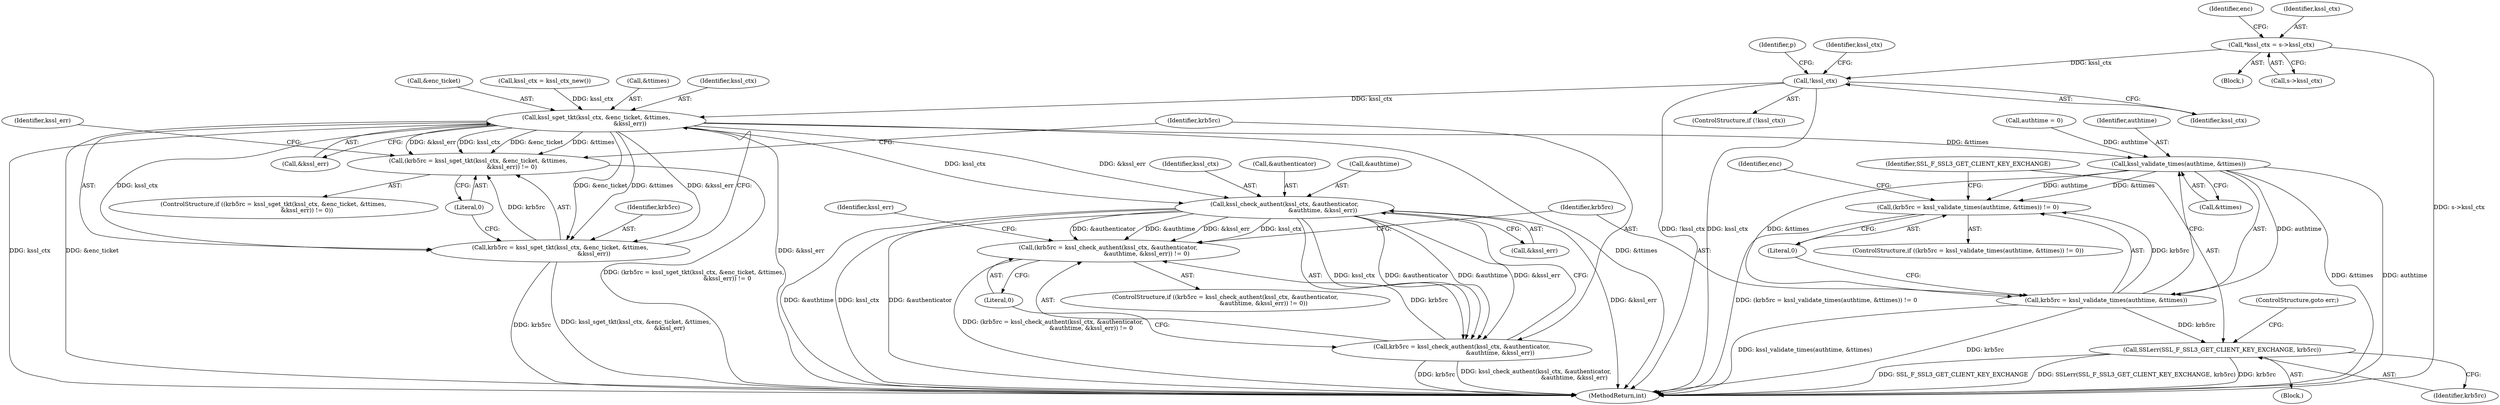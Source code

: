 digraph "0_openssl_3c66a669dfc7b3792f7af0758ea26fe8502ce70c@pointer" {
"1000842" [label="(Call,!kssl_ctx)"];
"1000815" [label="(Call,*kssl_ctx = s->kssl_ctx)"];
"1000980" [label="(Call,kssl_sget_tkt(kssl_ctx, &enc_ticket, &ttimes,\n                                    &kssl_err))"];
"1000977" [label="(Call,(krb5rc = kssl_sget_tkt(kssl_ctx, &enc_ticket, &ttimes,\n                                    &kssl_err)) != 0)"];
"1000978" [label="(Call,krb5rc = kssl_sget_tkt(kssl_ctx, &enc_ticket, &ttimes,\n                                    &kssl_err))"];
"1001007" [label="(Call,kssl_check_authent(kssl_ctx, &authenticator,\n                                         &authtime, &kssl_err))"];
"1001004" [label="(Call,(krb5rc = kssl_check_authent(kssl_ctx, &authenticator,\n                                         &authtime, &kssl_err)) != 0)"];
"1001005" [label="(Call,krb5rc = kssl_check_authent(kssl_ctx, &authenticator,\n                                         &authtime, &kssl_err))"];
"1001034" [label="(Call,kssl_validate_times(authtime, &ttimes))"];
"1001031" [label="(Call,(krb5rc = kssl_validate_times(authtime, &ttimes)) != 0)"];
"1001032" [label="(Call,krb5rc = kssl_validate_times(authtime, &ttimes))"];
"1001040" [label="(Call,SSLerr(SSL_F_SSL3_GET_CLIENT_KEY_EXCHANGE, krb5rc))"];
"1001005" [label="(Call,krb5rc = kssl_check_authent(kssl_ctx, &authenticator,\n                                         &authtime, &kssl_err))"];
"1001038" [label="(Literal,0)"];
"1000984" [label="(Call,&ttimes)"];
"1001033" [label="(Identifier,krb5rc)"];
"1001008" [label="(Identifier,kssl_ctx)"];
"1001039" [label="(Block,)"];
"1000830" [label="(Call,authtime = 0)"];
"1001043" [label="(ControlStructure,goto err;)"];
"1000848" [label="(Identifier,p)"];
"1000981" [label="(Identifier,kssl_ctx)"];
"1001007" [label="(Call,kssl_check_authent(kssl_ctx, &authenticator,\n                                         &authtime, &kssl_err))"];
"1001009" [label="(Call,&authenticator)"];
"1001042" [label="(Identifier,krb5rc)"];
"1001020" [label="(Identifier,kssl_err)"];
"1000980" [label="(Call,kssl_sget_tkt(kssl_ctx, &enc_ticket, &ttimes,\n                                    &kssl_err))"];
"1001034" [label="(Call,kssl_validate_times(authtime, &ttimes))"];
"1001032" [label="(Call,krb5rc = kssl_validate_times(authtime, &ttimes))"];
"1000845" [label="(Identifier,kssl_ctx)"];
"1000986" [label="(Call,&kssl_err)"];
"1000843" [label="(Identifier,kssl_ctx)"];
"1000823" [label="(Identifier,enc)"];
"1001030" [label="(ControlStructure,if ((krb5rc = kssl_validate_times(authtime, &ttimes)) != 0))"];
"1000993" [label="(Identifier,kssl_err)"];
"1001047" [label="(Identifier,enc)"];
"1000976" [label="(ControlStructure,if ((krb5rc = kssl_sget_tkt(kssl_ctx, &enc_ticket, &ttimes,\n                                    &kssl_err)) != 0))"];
"1002162" [label="(MethodReturn,int)"];
"1001006" [label="(Identifier,krb5rc)"];
"1000977" [label="(Call,(krb5rc = kssl_sget_tkt(kssl_ctx, &enc_ticket, &ttimes,\n                                    &kssl_err)) != 0)"];
"1001013" [label="(Call,&kssl_err)"];
"1001040" [label="(Call,SSLerr(SSL_F_SSL3_GET_CLIENT_KEY_EXCHANGE, krb5rc))"];
"1000817" [label="(Call,s->kssl_ctx)"];
"1000988" [label="(Literal,0)"];
"1000982" [label="(Call,&enc_ticket)"];
"1000844" [label="(Call,kssl_ctx = kssl_ctx_new())"];
"1000842" [label="(Call,!kssl_ctx)"];
"1000816" [label="(Identifier,kssl_ctx)"];
"1001041" [label="(Identifier,SSL_F_SSL3_GET_CLIENT_KEY_EXCHANGE)"];
"1001015" [label="(Literal,0)"];
"1000978" [label="(Call,krb5rc = kssl_sget_tkt(kssl_ctx, &enc_ticket, &ttimes,\n                                    &kssl_err))"];
"1000841" [label="(ControlStructure,if (!kssl_ctx))"];
"1001003" [label="(ControlStructure,if ((krb5rc = kssl_check_authent(kssl_ctx, &authenticator,\n                                         &authtime, &kssl_err)) != 0))"];
"1001011" [label="(Call,&authtime)"];
"1000979" [label="(Identifier,krb5rc)"];
"1001004" [label="(Call,(krb5rc = kssl_check_authent(kssl_ctx, &authenticator,\n                                         &authtime, &kssl_err)) != 0)"];
"1000809" [label="(Block,)"];
"1001035" [label="(Identifier,authtime)"];
"1000815" [label="(Call,*kssl_ctx = s->kssl_ctx)"];
"1001031" [label="(Call,(krb5rc = kssl_validate_times(authtime, &ttimes)) != 0)"];
"1001036" [label="(Call,&ttimes)"];
"1000842" -> "1000841"  [label="AST: "];
"1000842" -> "1000843"  [label="CFG: "];
"1000843" -> "1000842"  [label="AST: "];
"1000845" -> "1000842"  [label="CFG: "];
"1000848" -> "1000842"  [label="CFG: "];
"1000842" -> "1002162"  [label="DDG: kssl_ctx"];
"1000842" -> "1002162"  [label="DDG: !kssl_ctx"];
"1000815" -> "1000842"  [label="DDG: kssl_ctx"];
"1000842" -> "1000980"  [label="DDG: kssl_ctx"];
"1000815" -> "1000809"  [label="AST: "];
"1000815" -> "1000817"  [label="CFG: "];
"1000816" -> "1000815"  [label="AST: "];
"1000817" -> "1000815"  [label="AST: "];
"1000823" -> "1000815"  [label="CFG: "];
"1000815" -> "1002162"  [label="DDG: s->kssl_ctx"];
"1000980" -> "1000978"  [label="AST: "];
"1000980" -> "1000986"  [label="CFG: "];
"1000981" -> "1000980"  [label="AST: "];
"1000982" -> "1000980"  [label="AST: "];
"1000984" -> "1000980"  [label="AST: "];
"1000986" -> "1000980"  [label="AST: "];
"1000978" -> "1000980"  [label="CFG: "];
"1000980" -> "1002162"  [label="DDG: &ttimes"];
"1000980" -> "1002162"  [label="DDG: kssl_ctx"];
"1000980" -> "1002162"  [label="DDG: &enc_ticket"];
"1000980" -> "1002162"  [label="DDG: &kssl_err"];
"1000980" -> "1000977"  [label="DDG: kssl_ctx"];
"1000980" -> "1000977"  [label="DDG: &enc_ticket"];
"1000980" -> "1000977"  [label="DDG: &ttimes"];
"1000980" -> "1000977"  [label="DDG: &kssl_err"];
"1000980" -> "1000978"  [label="DDG: kssl_ctx"];
"1000980" -> "1000978"  [label="DDG: &enc_ticket"];
"1000980" -> "1000978"  [label="DDG: &ttimes"];
"1000980" -> "1000978"  [label="DDG: &kssl_err"];
"1000844" -> "1000980"  [label="DDG: kssl_ctx"];
"1000980" -> "1001007"  [label="DDG: kssl_ctx"];
"1000980" -> "1001007"  [label="DDG: &kssl_err"];
"1000980" -> "1001034"  [label="DDG: &ttimes"];
"1000977" -> "1000976"  [label="AST: "];
"1000977" -> "1000988"  [label="CFG: "];
"1000978" -> "1000977"  [label="AST: "];
"1000988" -> "1000977"  [label="AST: "];
"1000993" -> "1000977"  [label="CFG: "];
"1001006" -> "1000977"  [label="CFG: "];
"1000977" -> "1002162"  [label="DDG: (krb5rc = kssl_sget_tkt(kssl_ctx, &enc_ticket, &ttimes,\n                                    &kssl_err)) != 0"];
"1000978" -> "1000977"  [label="DDG: krb5rc"];
"1000979" -> "1000978"  [label="AST: "];
"1000988" -> "1000978"  [label="CFG: "];
"1000978" -> "1002162"  [label="DDG: krb5rc"];
"1000978" -> "1002162"  [label="DDG: kssl_sget_tkt(kssl_ctx, &enc_ticket, &ttimes,\n                                    &kssl_err)"];
"1001007" -> "1001005"  [label="AST: "];
"1001007" -> "1001013"  [label="CFG: "];
"1001008" -> "1001007"  [label="AST: "];
"1001009" -> "1001007"  [label="AST: "];
"1001011" -> "1001007"  [label="AST: "];
"1001013" -> "1001007"  [label="AST: "];
"1001005" -> "1001007"  [label="CFG: "];
"1001007" -> "1002162"  [label="DDG: kssl_ctx"];
"1001007" -> "1002162"  [label="DDG: &authenticator"];
"1001007" -> "1002162"  [label="DDG: &kssl_err"];
"1001007" -> "1002162"  [label="DDG: &authtime"];
"1001007" -> "1001004"  [label="DDG: kssl_ctx"];
"1001007" -> "1001004"  [label="DDG: &authenticator"];
"1001007" -> "1001004"  [label="DDG: &authtime"];
"1001007" -> "1001004"  [label="DDG: &kssl_err"];
"1001007" -> "1001005"  [label="DDG: kssl_ctx"];
"1001007" -> "1001005"  [label="DDG: &authenticator"];
"1001007" -> "1001005"  [label="DDG: &authtime"];
"1001007" -> "1001005"  [label="DDG: &kssl_err"];
"1001004" -> "1001003"  [label="AST: "];
"1001004" -> "1001015"  [label="CFG: "];
"1001005" -> "1001004"  [label="AST: "];
"1001015" -> "1001004"  [label="AST: "];
"1001020" -> "1001004"  [label="CFG: "];
"1001033" -> "1001004"  [label="CFG: "];
"1001004" -> "1002162"  [label="DDG: (krb5rc = kssl_check_authent(kssl_ctx, &authenticator,\n                                         &authtime, &kssl_err)) != 0"];
"1001005" -> "1001004"  [label="DDG: krb5rc"];
"1001006" -> "1001005"  [label="AST: "];
"1001015" -> "1001005"  [label="CFG: "];
"1001005" -> "1002162"  [label="DDG: kssl_check_authent(kssl_ctx, &authenticator,\n                                         &authtime, &kssl_err)"];
"1001005" -> "1002162"  [label="DDG: krb5rc"];
"1001034" -> "1001032"  [label="AST: "];
"1001034" -> "1001036"  [label="CFG: "];
"1001035" -> "1001034"  [label="AST: "];
"1001036" -> "1001034"  [label="AST: "];
"1001032" -> "1001034"  [label="CFG: "];
"1001034" -> "1002162"  [label="DDG: &ttimes"];
"1001034" -> "1002162"  [label="DDG: authtime"];
"1001034" -> "1001031"  [label="DDG: authtime"];
"1001034" -> "1001031"  [label="DDG: &ttimes"];
"1001034" -> "1001032"  [label="DDG: authtime"];
"1001034" -> "1001032"  [label="DDG: &ttimes"];
"1000830" -> "1001034"  [label="DDG: authtime"];
"1001031" -> "1001030"  [label="AST: "];
"1001031" -> "1001038"  [label="CFG: "];
"1001032" -> "1001031"  [label="AST: "];
"1001038" -> "1001031"  [label="AST: "];
"1001041" -> "1001031"  [label="CFG: "];
"1001047" -> "1001031"  [label="CFG: "];
"1001031" -> "1002162"  [label="DDG: (krb5rc = kssl_validate_times(authtime, &ttimes)) != 0"];
"1001032" -> "1001031"  [label="DDG: krb5rc"];
"1001033" -> "1001032"  [label="AST: "];
"1001038" -> "1001032"  [label="CFG: "];
"1001032" -> "1002162"  [label="DDG: krb5rc"];
"1001032" -> "1002162"  [label="DDG: kssl_validate_times(authtime, &ttimes)"];
"1001032" -> "1001040"  [label="DDG: krb5rc"];
"1001040" -> "1001039"  [label="AST: "];
"1001040" -> "1001042"  [label="CFG: "];
"1001041" -> "1001040"  [label="AST: "];
"1001042" -> "1001040"  [label="AST: "];
"1001043" -> "1001040"  [label="CFG: "];
"1001040" -> "1002162"  [label="DDG: SSL_F_SSL3_GET_CLIENT_KEY_EXCHANGE"];
"1001040" -> "1002162"  [label="DDG: SSLerr(SSL_F_SSL3_GET_CLIENT_KEY_EXCHANGE, krb5rc)"];
"1001040" -> "1002162"  [label="DDG: krb5rc"];
}

